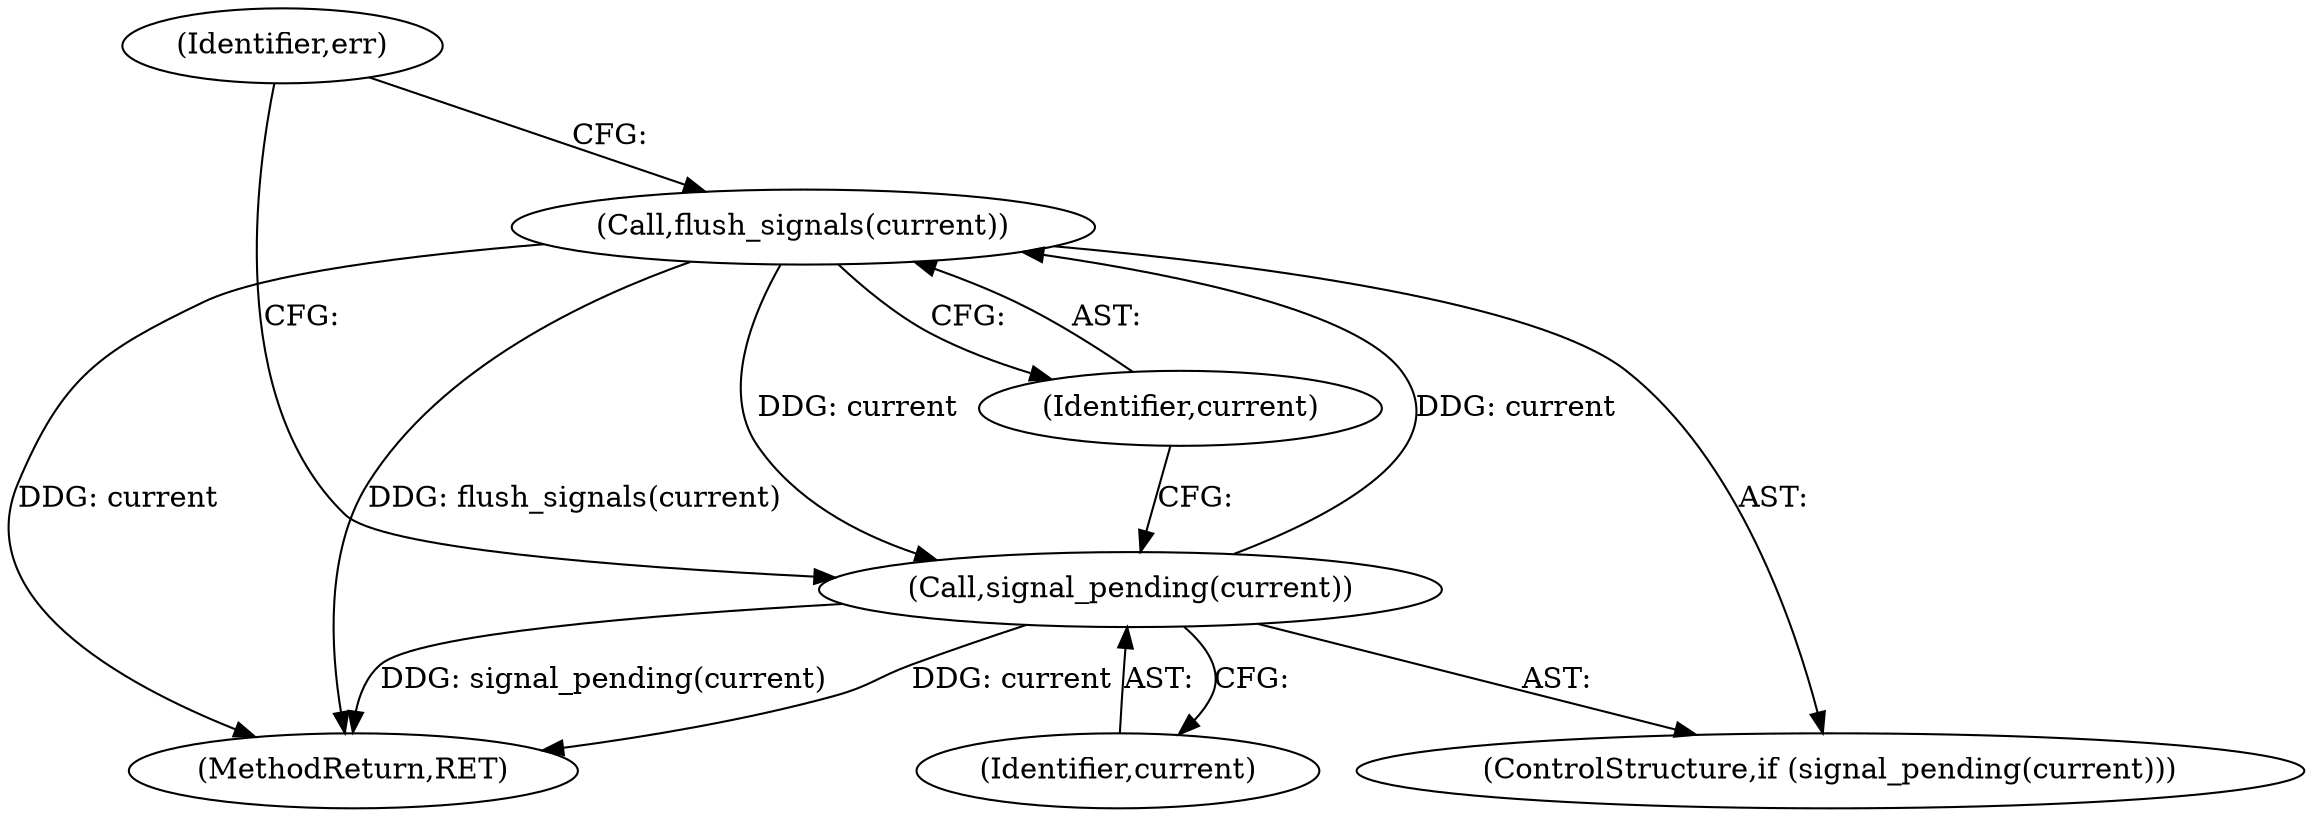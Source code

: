digraph "0_linux_c70422f760c120480fee4de6c38804c72aa26bc1_3@API" {
"1000118" [label="(Call,flush_signals(current))"];
"1000116" [label="(Call,signal_pending(current))"];
"1000118" [label="(Call,flush_signals(current))"];
"1000119" [label="(Identifier,current)"];
"1000121" [label="(Identifier,err)"];
"1000116" [label="(Call,signal_pending(current))"];
"1000118" [label="(Call,flush_signals(current))"];
"1000144" [label="(MethodReturn,RET)"];
"1000115" [label="(ControlStructure,if (signal_pending(current)))"];
"1000117" [label="(Identifier,current)"];
"1000118" -> "1000115"  [label="AST: "];
"1000118" -> "1000119"  [label="CFG: "];
"1000119" -> "1000118"  [label="AST: "];
"1000121" -> "1000118"  [label="CFG: "];
"1000118" -> "1000144"  [label="DDG: flush_signals(current)"];
"1000118" -> "1000144"  [label="DDG: current"];
"1000118" -> "1000116"  [label="DDG: current"];
"1000116" -> "1000118"  [label="DDG: current"];
"1000116" -> "1000115"  [label="AST: "];
"1000116" -> "1000117"  [label="CFG: "];
"1000117" -> "1000116"  [label="AST: "];
"1000119" -> "1000116"  [label="CFG: "];
"1000121" -> "1000116"  [label="CFG: "];
"1000116" -> "1000144"  [label="DDG: current"];
"1000116" -> "1000144"  [label="DDG: signal_pending(current)"];
}
